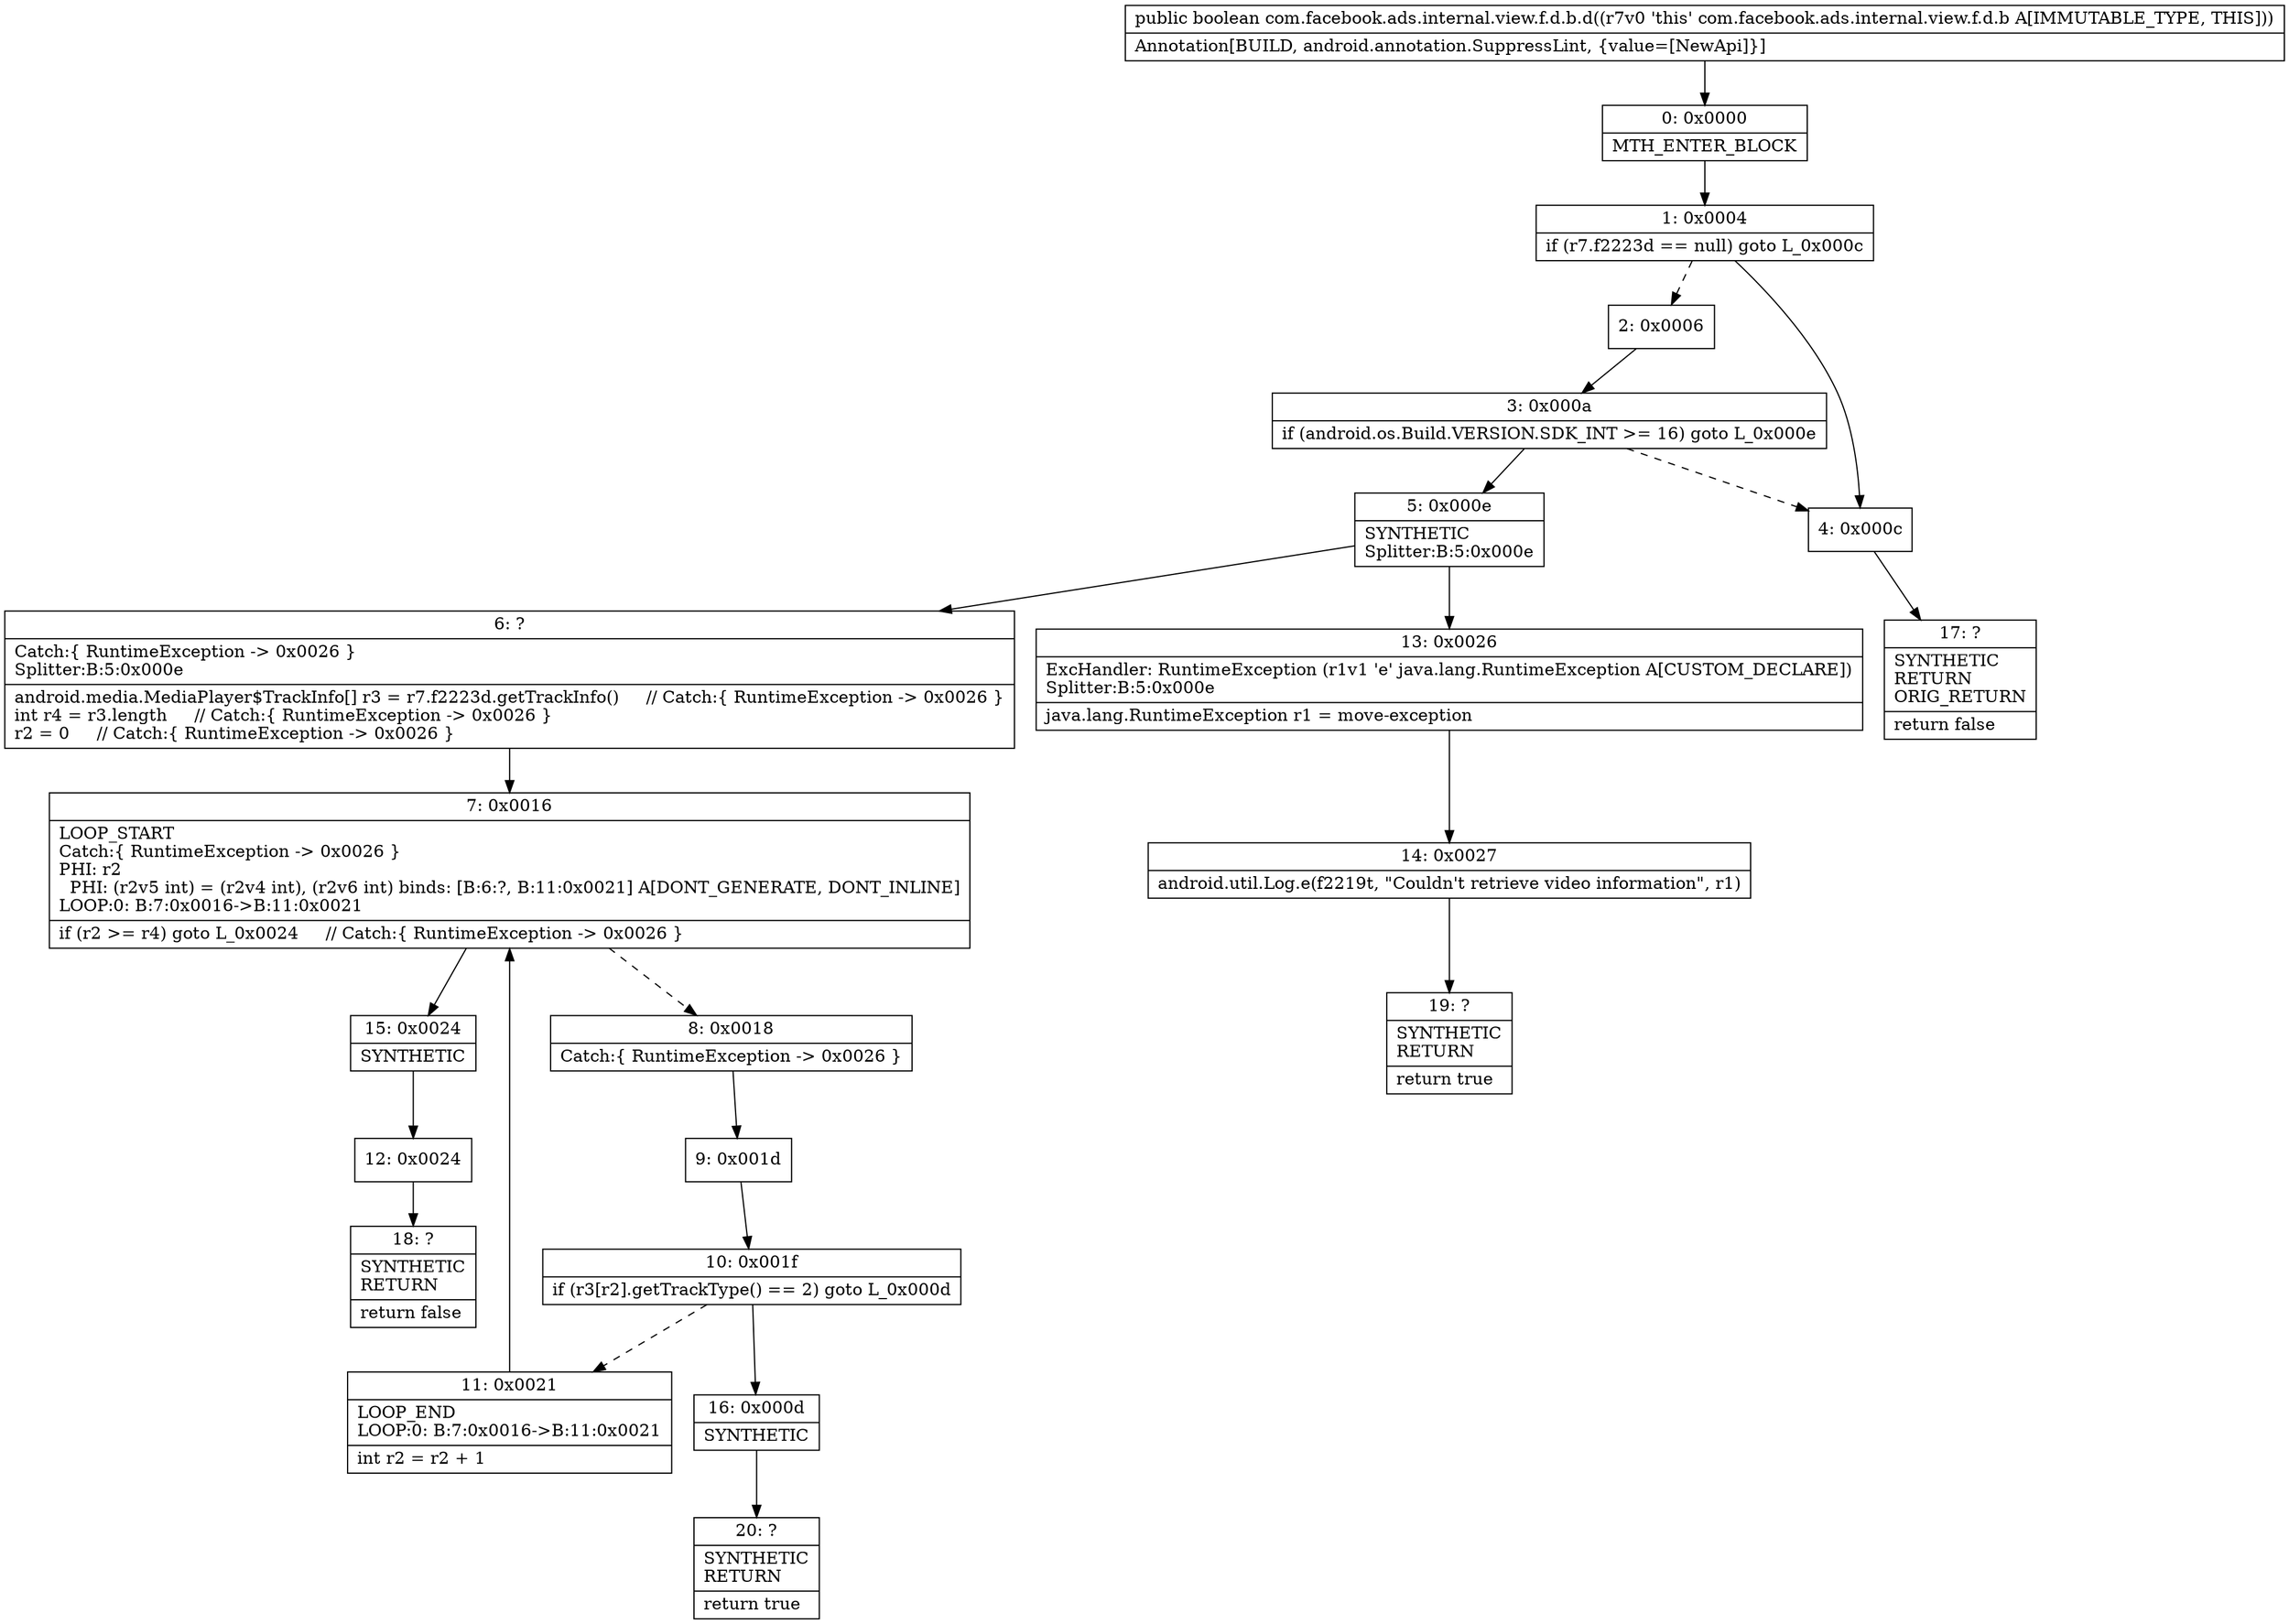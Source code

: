 digraph "CFG forcom.facebook.ads.internal.view.f.d.b.d()Z" {
Node_0 [shape=record,label="{0\:\ 0x0000|MTH_ENTER_BLOCK\l}"];
Node_1 [shape=record,label="{1\:\ 0x0004|if (r7.f2223d == null) goto L_0x000c\l}"];
Node_2 [shape=record,label="{2\:\ 0x0006}"];
Node_3 [shape=record,label="{3\:\ 0x000a|if (android.os.Build.VERSION.SDK_INT \>= 16) goto L_0x000e\l}"];
Node_4 [shape=record,label="{4\:\ 0x000c}"];
Node_5 [shape=record,label="{5\:\ 0x000e|SYNTHETIC\lSplitter:B:5:0x000e\l}"];
Node_6 [shape=record,label="{6\:\ ?|Catch:\{ RuntimeException \-\> 0x0026 \}\lSplitter:B:5:0x000e\l|android.media.MediaPlayer$TrackInfo[] r3 = r7.f2223d.getTrackInfo()     \/\/ Catch:\{ RuntimeException \-\> 0x0026 \}\lint r4 = r3.length     \/\/ Catch:\{ RuntimeException \-\> 0x0026 \}\lr2 = 0     \/\/ Catch:\{ RuntimeException \-\> 0x0026 \}\l}"];
Node_7 [shape=record,label="{7\:\ 0x0016|LOOP_START\lCatch:\{ RuntimeException \-\> 0x0026 \}\lPHI: r2 \l  PHI: (r2v5 int) = (r2v4 int), (r2v6 int) binds: [B:6:?, B:11:0x0021] A[DONT_GENERATE, DONT_INLINE]\lLOOP:0: B:7:0x0016\-\>B:11:0x0021\l|if (r2 \>= r4) goto L_0x0024     \/\/ Catch:\{ RuntimeException \-\> 0x0026 \}\l}"];
Node_8 [shape=record,label="{8\:\ 0x0018|Catch:\{ RuntimeException \-\> 0x0026 \}\l}"];
Node_9 [shape=record,label="{9\:\ 0x001d}"];
Node_10 [shape=record,label="{10\:\ 0x001f|if (r3[r2].getTrackType() == 2) goto L_0x000d\l}"];
Node_11 [shape=record,label="{11\:\ 0x0021|LOOP_END\lLOOP:0: B:7:0x0016\-\>B:11:0x0021\l|int r2 = r2 + 1\l}"];
Node_12 [shape=record,label="{12\:\ 0x0024}"];
Node_13 [shape=record,label="{13\:\ 0x0026|ExcHandler: RuntimeException (r1v1 'e' java.lang.RuntimeException A[CUSTOM_DECLARE])\lSplitter:B:5:0x000e\l|java.lang.RuntimeException r1 = move\-exception\l}"];
Node_14 [shape=record,label="{14\:\ 0x0027|android.util.Log.e(f2219t, \"Couldn't retrieve video information\", r1)\l}"];
Node_15 [shape=record,label="{15\:\ 0x0024|SYNTHETIC\l}"];
Node_16 [shape=record,label="{16\:\ 0x000d|SYNTHETIC\l}"];
Node_17 [shape=record,label="{17\:\ ?|SYNTHETIC\lRETURN\lORIG_RETURN\l|return false\l}"];
Node_18 [shape=record,label="{18\:\ ?|SYNTHETIC\lRETURN\l|return false\l}"];
Node_19 [shape=record,label="{19\:\ ?|SYNTHETIC\lRETURN\l|return true\l}"];
Node_20 [shape=record,label="{20\:\ ?|SYNTHETIC\lRETURN\l|return true\l}"];
MethodNode[shape=record,label="{public boolean com.facebook.ads.internal.view.f.d.b.d((r7v0 'this' com.facebook.ads.internal.view.f.d.b A[IMMUTABLE_TYPE, THIS]))  | Annotation[BUILD, android.annotation.SuppressLint, \{value=[NewApi]\}]\l}"];
MethodNode -> Node_0;
Node_0 -> Node_1;
Node_1 -> Node_2[style=dashed];
Node_1 -> Node_4;
Node_2 -> Node_3;
Node_3 -> Node_4[style=dashed];
Node_3 -> Node_5;
Node_4 -> Node_17;
Node_5 -> Node_6;
Node_5 -> Node_13;
Node_6 -> Node_7;
Node_7 -> Node_8[style=dashed];
Node_7 -> Node_15;
Node_8 -> Node_9;
Node_9 -> Node_10;
Node_10 -> Node_11[style=dashed];
Node_10 -> Node_16;
Node_11 -> Node_7;
Node_12 -> Node_18;
Node_13 -> Node_14;
Node_14 -> Node_19;
Node_15 -> Node_12;
Node_16 -> Node_20;
}

